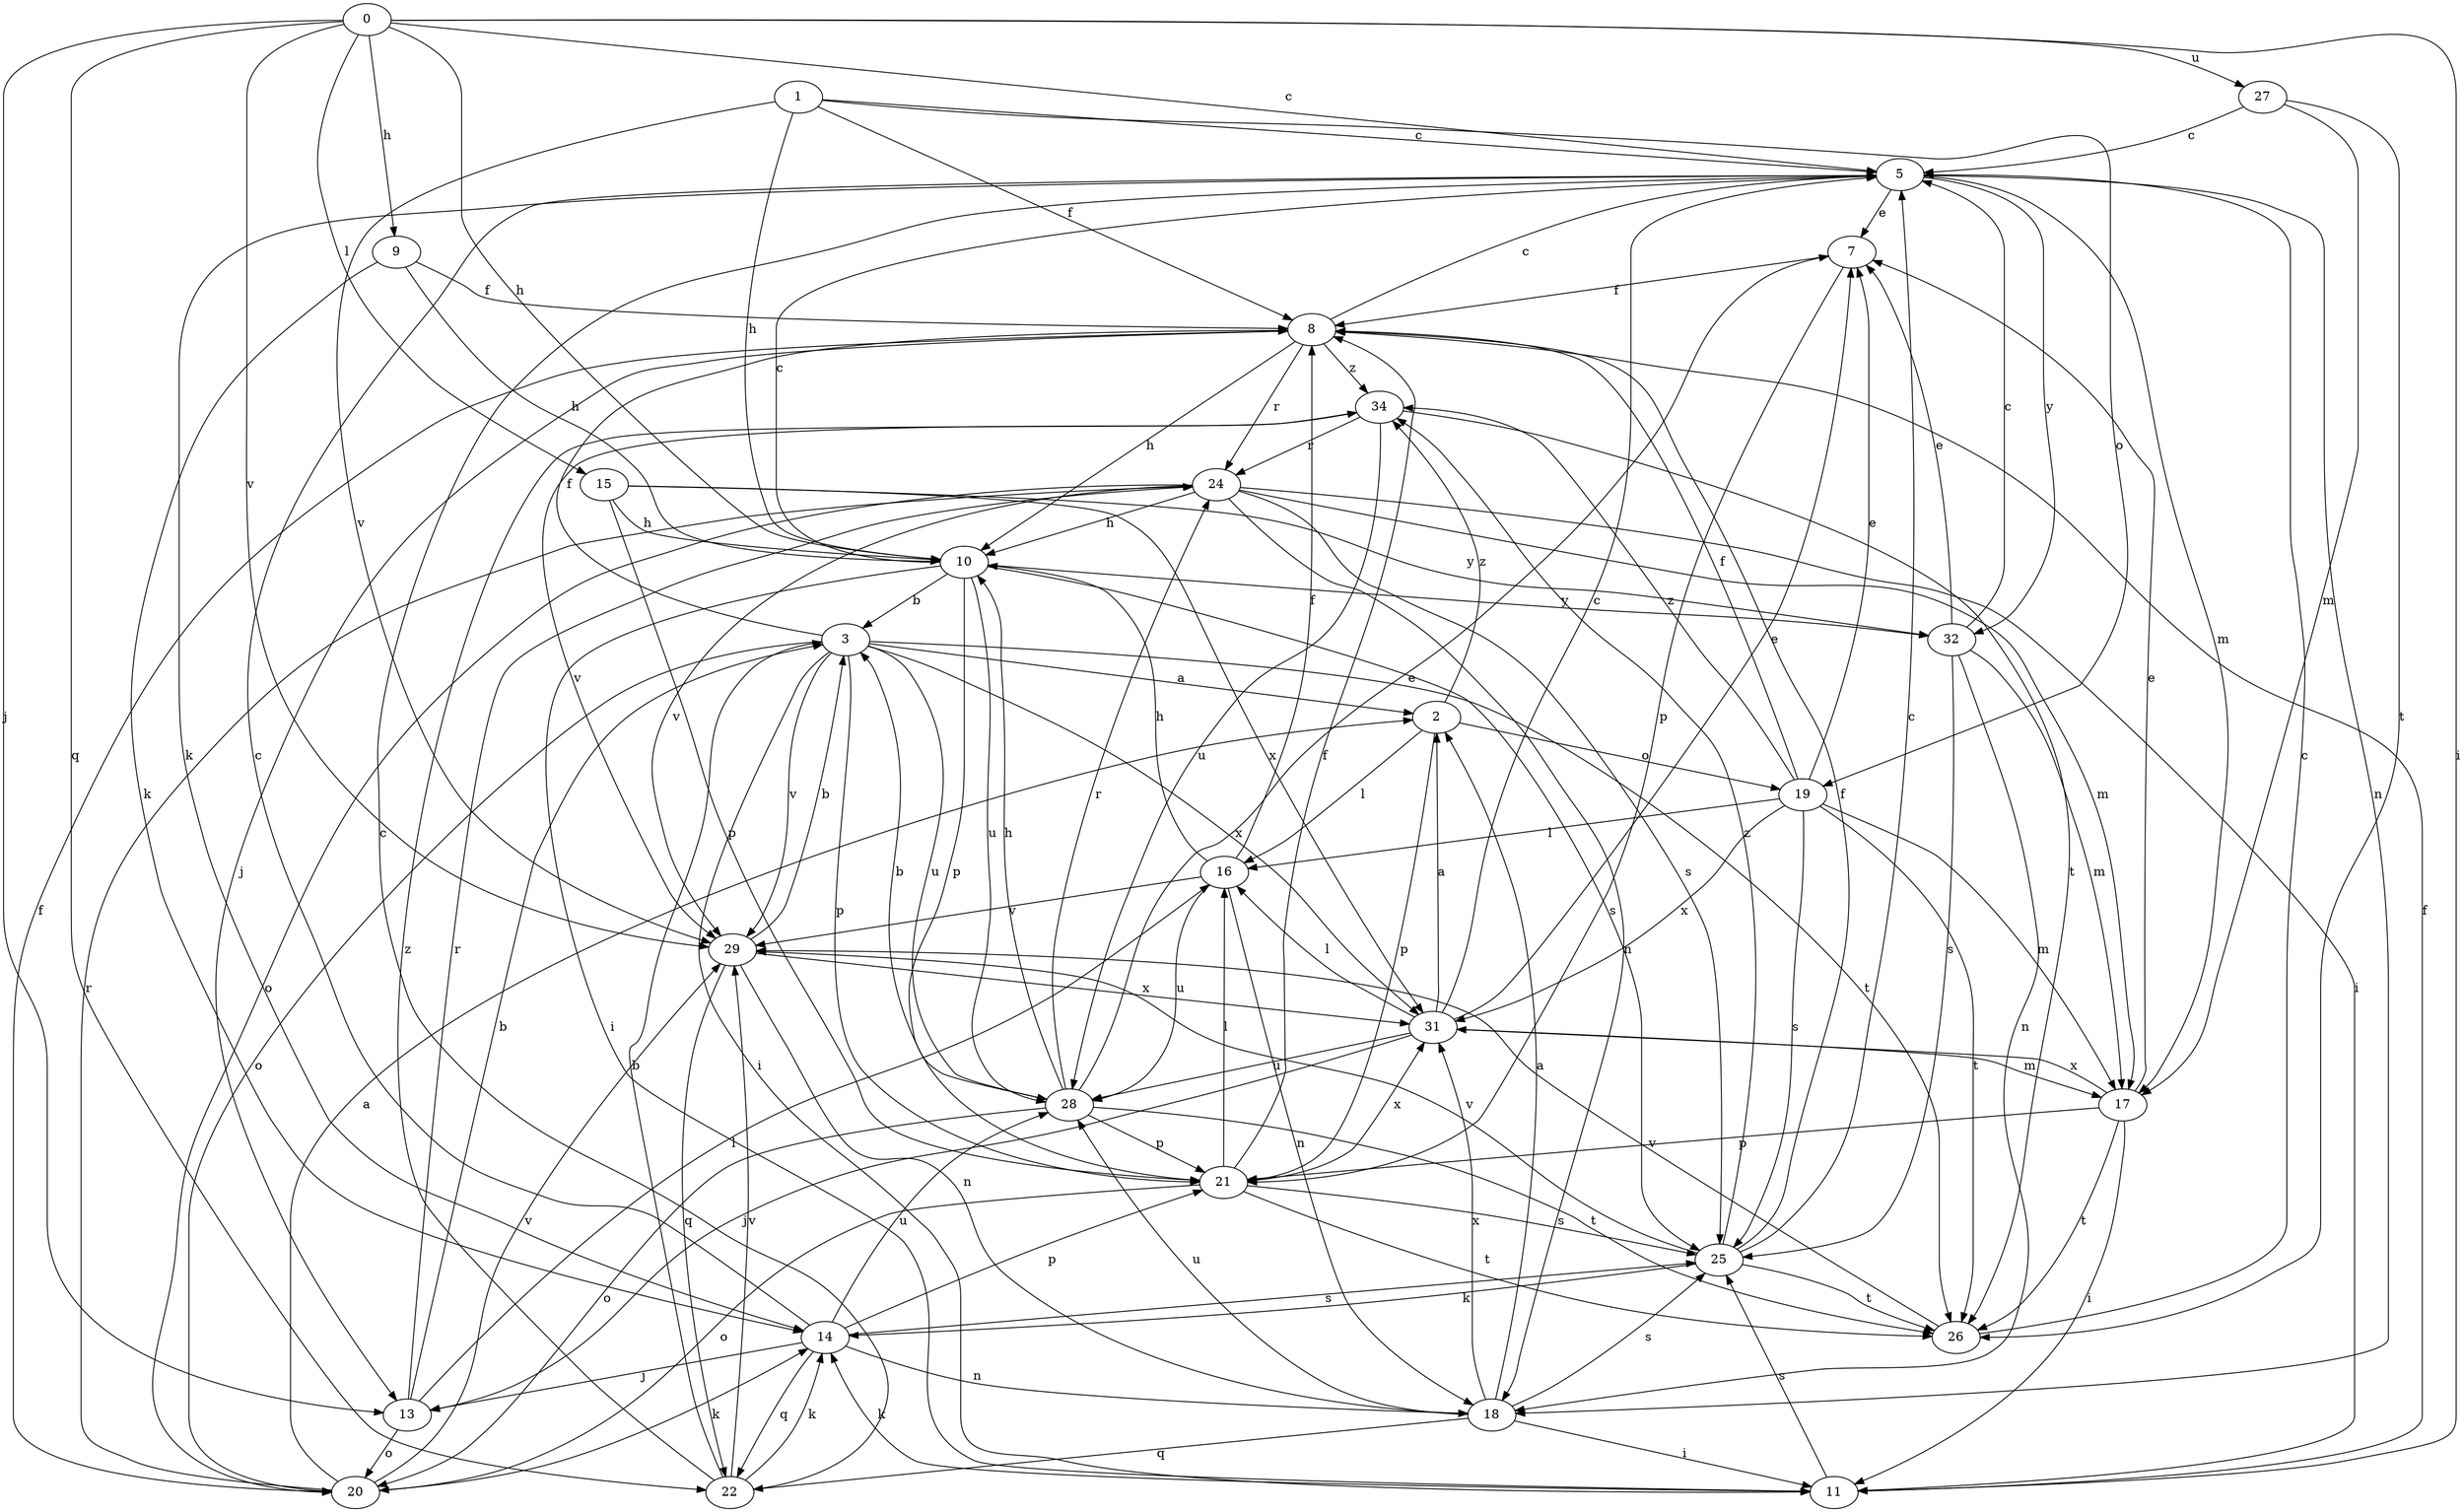 strict digraph  {
0;
1;
2;
3;
5;
7;
8;
9;
10;
11;
13;
14;
15;
16;
17;
18;
19;
20;
21;
22;
24;
25;
26;
27;
28;
29;
31;
32;
34;
0 -> 5  [label=c];
0 -> 9  [label=h];
0 -> 10  [label=h];
0 -> 11  [label=i];
0 -> 13  [label=j];
0 -> 15  [label=l];
0 -> 22  [label=q];
0 -> 27  [label=u];
0 -> 29  [label=v];
1 -> 5  [label=c];
1 -> 8  [label=f];
1 -> 10  [label=h];
1 -> 19  [label=o];
1 -> 29  [label=v];
2 -> 16  [label=l];
2 -> 19  [label=o];
2 -> 21  [label=p];
2 -> 34  [label=z];
3 -> 2  [label=a];
3 -> 8  [label=f];
3 -> 11  [label=i];
3 -> 20  [label=o];
3 -> 21  [label=p];
3 -> 26  [label=t];
3 -> 28  [label=u];
3 -> 29  [label=v];
3 -> 31  [label=x];
5 -> 7  [label=e];
5 -> 14  [label=k];
5 -> 17  [label=m];
5 -> 18  [label=n];
5 -> 32  [label=y];
7 -> 8  [label=f];
7 -> 21  [label=p];
8 -> 5  [label=c];
8 -> 10  [label=h];
8 -> 13  [label=j];
8 -> 24  [label=r];
8 -> 34  [label=z];
9 -> 8  [label=f];
9 -> 10  [label=h];
9 -> 14  [label=k];
10 -> 3  [label=b];
10 -> 5  [label=c];
10 -> 11  [label=i];
10 -> 21  [label=p];
10 -> 25  [label=s];
10 -> 28  [label=u];
10 -> 32  [label=y];
11 -> 8  [label=f];
11 -> 14  [label=k];
11 -> 25  [label=s];
13 -> 3  [label=b];
13 -> 16  [label=l];
13 -> 20  [label=o];
13 -> 24  [label=r];
14 -> 5  [label=c];
14 -> 13  [label=j];
14 -> 18  [label=n];
14 -> 21  [label=p];
14 -> 22  [label=q];
14 -> 25  [label=s];
14 -> 28  [label=u];
15 -> 10  [label=h];
15 -> 21  [label=p];
15 -> 31  [label=x];
15 -> 32  [label=y];
16 -> 8  [label=f];
16 -> 10  [label=h];
16 -> 18  [label=n];
16 -> 28  [label=u];
16 -> 29  [label=v];
17 -> 7  [label=e];
17 -> 11  [label=i];
17 -> 21  [label=p];
17 -> 26  [label=t];
17 -> 31  [label=x];
18 -> 2  [label=a];
18 -> 11  [label=i];
18 -> 22  [label=q];
18 -> 25  [label=s];
18 -> 28  [label=u];
18 -> 31  [label=x];
19 -> 7  [label=e];
19 -> 8  [label=f];
19 -> 16  [label=l];
19 -> 17  [label=m];
19 -> 25  [label=s];
19 -> 26  [label=t];
19 -> 31  [label=x];
19 -> 34  [label=z];
20 -> 2  [label=a];
20 -> 8  [label=f];
20 -> 14  [label=k];
20 -> 24  [label=r];
20 -> 29  [label=v];
21 -> 8  [label=f];
21 -> 16  [label=l];
21 -> 20  [label=o];
21 -> 25  [label=s];
21 -> 26  [label=t];
21 -> 31  [label=x];
22 -> 3  [label=b];
22 -> 5  [label=c];
22 -> 14  [label=k];
22 -> 29  [label=v];
22 -> 34  [label=z];
24 -> 10  [label=h];
24 -> 11  [label=i];
24 -> 17  [label=m];
24 -> 18  [label=n];
24 -> 20  [label=o];
24 -> 25  [label=s];
24 -> 29  [label=v];
25 -> 5  [label=c];
25 -> 8  [label=f];
25 -> 14  [label=k];
25 -> 26  [label=t];
25 -> 29  [label=v];
25 -> 34  [label=z];
26 -> 5  [label=c];
26 -> 29  [label=v];
27 -> 5  [label=c];
27 -> 17  [label=m];
27 -> 26  [label=t];
28 -> 3  [label=b];
28 -> 7  [label=e];
28 -> 10  [label=h];
28 -> 20  [label=o];
28 -> 21  [label=p];
28 -> 24  [label=r];
28 -> 26  [label=t];
29 -> 3  [label=b];
29 -> 18  [label=n];
29 -> 22  [label=q];
29 -> 31  [label=x];
31 -> 2  [label=a];
31 -> 5  [label=c];
31 -> 7  [label=e];
31 -> 13  [label=j];
31 -> 16  [label=l];
31 -> 17  [label=m];
31 -> 28  [label=u];
32 -> 5  [label=c];
32 -> 7  [label=e];
32 -> 17  [label=m];
32 -> 18  [label=n];
32 -> 25  [label=s];
34 -> 24  [label=r];
34 -> 26  [label=t];
34 -> 28  [label=u];
34 -> 29  [label=v];
}
